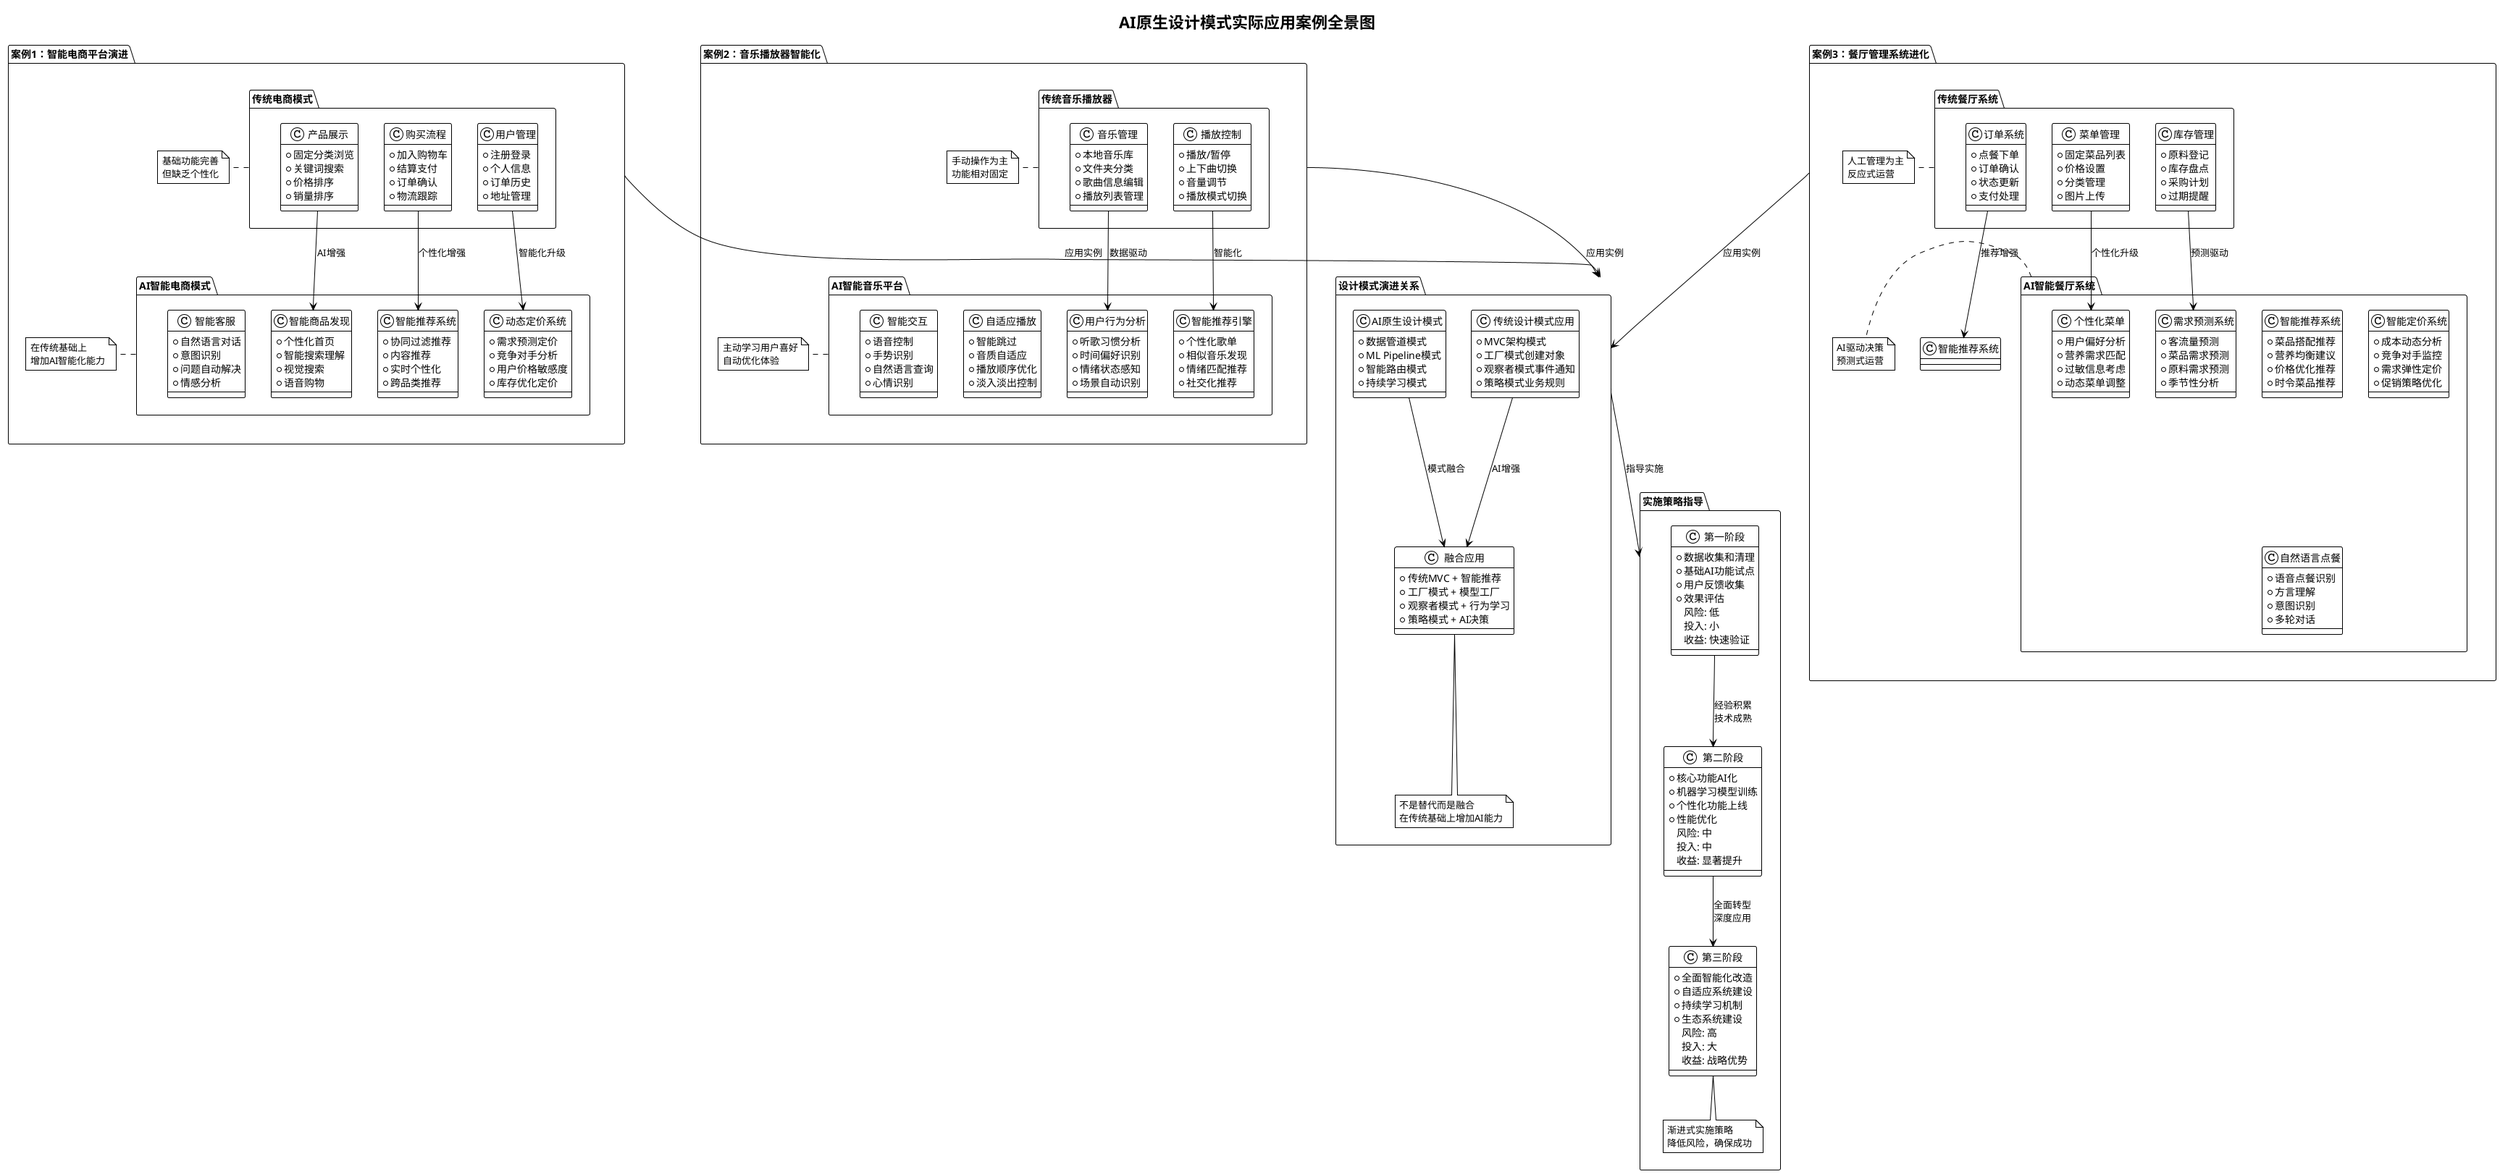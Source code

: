 @startuml AI原生设计模式实际应用案例图
!theme plain
!define RECTANGLE class

title AI原生设计模式实际应用案例全景图

package "案例1：智能电商平台演进" as EcommerceEvolution {
    
    package "传统电商模式" as TraditionalEcommerce {
        RECTANGLE 产品展示 {
            + 固定分类浏览
            + 关键词搜索
            + 价格排序
            + 销量排序
        }
        
        RECTANGLE 购买流程 {
            + 加入购物车
            + 结算支付
            + 订单确认
            + 物流跟踪
        }
        
        RECTANGLE 用户管理 {
            + 注册登录
            + 个人信息
            + 订单历史
            + 地址管理
        }
    }
    
    package "AI智能电商模式" as IntelligentEcommerce {
        RECTANGLE 智能商品发现 {
            + 个性化首页
            + 智能搜索理解
            + 视觉搜索
            + 语音购物
        }
        
        RECTANGLE 智能推荐系统 {
            + 协同过滤推荐
            + 内容推荐
            + 实时个性化
            + 跨品类推荐
        }
        
        RECTANGLE 动态定价系统 {
            + 需求预测定价
            + 竞争对手分析
            + 用户价格敏感度
            + 库存优化定价
        }
        
        RECTANGLE 智能客服 {
            + 自然语言对话
            + 意图识别
            + 问题自动解决
            + 情感分析
        }
    }
    
    产品展示 --> 智能商品发现 : "AI增强"
    购买流程 --> 智能推荐系统 : "个性化增强"
    用户管理 --> 动态定价系统 : "智能化升级"
    
    note right of TraditionalEcommerce : 基础功能完善\n但缺乏个性化
    note right of IntelligentEcommerce : 在传统基础上\n增加AI智能化能力
}

package "案例2：音乐播放器智能化" as MusicPlayerEvolution {
    
    package "传统音乐播放器" as TraditionalPlayer {
        RECTANGLE 音乐管理 {
            + 本地音乐库
            + 文件夹分类
            + 歌曲信息编辑
            + 播放列表管理
        }
        
        RECTANGLE 播放控制 {
            + 播放/暂停
            + 上下曲切换
            + 音量调节
            + 播放模式切换
        }
    }
    
    package "AI智能音乐平台" as IntelligentPlayer {
        RECTANGLE 用户行为分析 {
            + 听歌习惯分析
            + 时间偏好识别
            + 情绪状态感知
            + 场景自动识别
        }
        
        RECTANGLE 智能推荐引擎 {
            + 个性化歌单
            + 相似音乐发现
            + 情绪匹配推荐
            + 社交化推荐
        }
        
        RECTANGLE 自适应播放 {
            + 智能跳过
            + 音质自适应
            + 播放顺序优化
            + 淡入淡出控制
        }
        
        RECTANGLE 智能交互 {
            + 语音控制
            + 手势识别
            + 自然语言查询
            + 心情识别
        }
    }
    
    音乐管理 --> 用户行为分析 : "数据驱动"
    播放控制 --> 智能推荐引擎 : "智能化"
    
    note right of TraditionalPlayer : 手动操作为主\n功能相对固定
    note right of IntelligentPlayer : 主动学习用户喜好\n自动优化体验
}

package "案例3：餐厅管理系统进化" as RestaurantEvolution {
    
    package "传统餐厅系统" as TraditionalRestaurant {
        RECTANGLE 菜单管理 {
            + 固定菜品列表
            + 价格设置
            + 分类管理
            + 图片上传
        }
        
        RECTANGLE 订单系统 {
            + 点餐下单
            + 订单确认
            + 状态更新
            + 支付处理
        }
        
        RECTANGLE 库存管理 {
            + 原料登记
            + 库存盘点
            + 采购计划
            + 过期提醒
        }
    }
    
    package "AI智能餐厅系统" as IntelligentRestaurant {
        RECTANGLE 个性化菜单 {
            + 用户偏好分析
            + 营养需求匹配
            + 过敏信息考虑
            + 动态菜单调整
        }
        
        RECTANGLE 智能推荐系统 {
            + 菜品搭配推荐
            + 营养均衡建议
            + 价格优化推荐
            + 时令菜品推荐
        }
        
        RECTANGLE 需求预测系统 {
            + 客流量预测
            + 菜品需求预测
            + 原料需求预测
            + 季节性分析
        }
        
        RECTANGLE 智能定价系统 {
            + 成本动态分析
            + 竞争对手监控
            + 需求弹性定价
            + 促销策略优化
        }
        
        RECTANGLE 自然语言点餐 {
            + 语音点餐识别
            + 方言理解
            + 意图识别
            + 多轮对话
        }
    }
    
    菜单管理 --> 个性化菜单 : "个性化升级"
    订单系统 --> 智能推荐系统 : "推荐增强"
    库存管理 --> 需求预测系统 : "预测驱动"
    
    note right of TraditionalRestaurant : 人工管理为主\n反应式运营
    note right of IntelligentRestaurant : AI驱动决策\n预测式运营
}

package "设计模式演进关系" as PatternEvolution {
    
    RECTANGLE 传统设计模式应用 {
        + MVC架构模式
        + 工厂模式创建对象
        + 观察者模式事件通知
        + 策略模式业务规则
    }
    
    RECTANGLE AI原生设计模式 {
        + 数据管道模式
        + ML Pipeline模式
        + 智能路由模式
        + 持续学习模式
    }
    
    RECTANGLE 融合应用 {
        + 传统MVC + 智能推荐
        + 工厂模式 + 模型工厂
        + 观察者模式 + 行为学习
        + 策略模式 + AI决策
    }
    
    传统设计模式应用 --> 融合应用 : "AI增强"
    AI原生设计模式 --> 融合应用 : "模式融合"
    
    note bottom of 融合应用 : 不是替代而是融合\n在传统基础上增加AI能力
}

' 跨案例的关系连接
EcommerceEvolution --> PatternEvolution : "应用实例"
MusicPlayerEvolution --> PatternEvolution : "应用实例"
RestaurantEvolution --> PatternEvolution : "应用实例"

package "实施策略指导" as ImplementationStrategy {
    
    RECTANGLE 第一阶段 {
        + 数据收集和清理
        + 基础AI功能试点
        + 用户反馈收集
        + 效果评估
        风险: 低
        投入: 小
        收益: 快速验证
    }
    
    RECTANGLE 第二阶段 {
        + 核心功能AI化
        + 机器学习模型训练
        + 个性化功能上线
        + 性能优化
        风险: 中
        投入: 中
        收益: 显著提升
    }
    
    RECTANGLE 第三阶段 {
        + 全面智能化改造
        + 自适应系统建设
        + 持续学习机制
        + 生态系统建设
        风险: 高
        投入: 大
        收益: 战略优势
    }
    
    第一阶段 --> 第二阶段 : "经验积累\n技术成熟"
    第二阶段 --> 第三阶段 : "全面转型\n深度应用"
    
    note bottom : 渐进式实施策略\n降低风险，确保成功
}

PatternEvolution --> ImplementationStrategy : "指导实施"

@enduml
